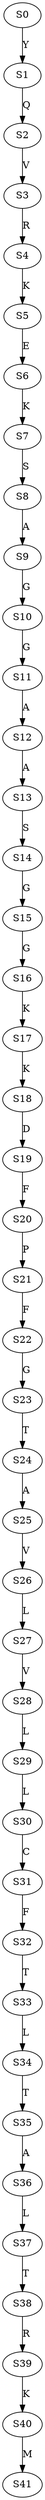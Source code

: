 strict digraph  {
	S0 -> S1 [ label = Y ];
	S1 -> S2 [ label = Q ];
	S2 -> S3 [ label = V ];
	S3 -> S4 [ label = R ];
	S4 -> S5 [ label = K ];
	S5 -> S6 [ label = E ];
	S6 -> S7 [ label = K ];
	S7 -> S8 [ label = S ];
	S8 -> S9 [ label = A ];
	S9 -> S10 [ label = G ];
	S10 -> S11 [ label = G ];
	S11 -> S12 [ label = A ];
	S12 -> S13 [ label = A ];
	S13 -> S14 [ label = S ];
	S14 -> S15 [ label = G ];
	S15 -> S16 [ label = G ];
	S16 -> S17 [ label = K ];
	S17 -> S18 [ label = K ];
	S18 -> S19 [ label = D ];
	S19 -> S20 [ label = F ];
	S20 -> S21 [ label = P ];
	S21 -> S22 [ label = F ];
	S22 -> S23 [ label = G ];
	S23 -> S24 [ label = T ];
	S24 -> S25 [ label = A ];
	S25 -> S26 [ label = V ];
	S26 -> S27 [ label = L ];
	S27 -> S28 [ label = V ];
	S28 -> S29 [ label = L ];
	S29 -> S30 [ label = L ];
	S30 -> S31 [ label = C ];
	S31 -> S32 [ label = F ];
	S32 -> S33 [ label = T ];
	S33 -> S34 [ label = L ];
	S34 -> S35 [ label = T ];
	S35 -> S36 [ label = A ];
	S36 -> S37 [ label = L ];
	S37 -> S38 [ label = T ];
	S38 -> S39 [ label = R ];
	S39 -> S40 [ label = K ];
	S40 -> S41 [ label = M ];
}
